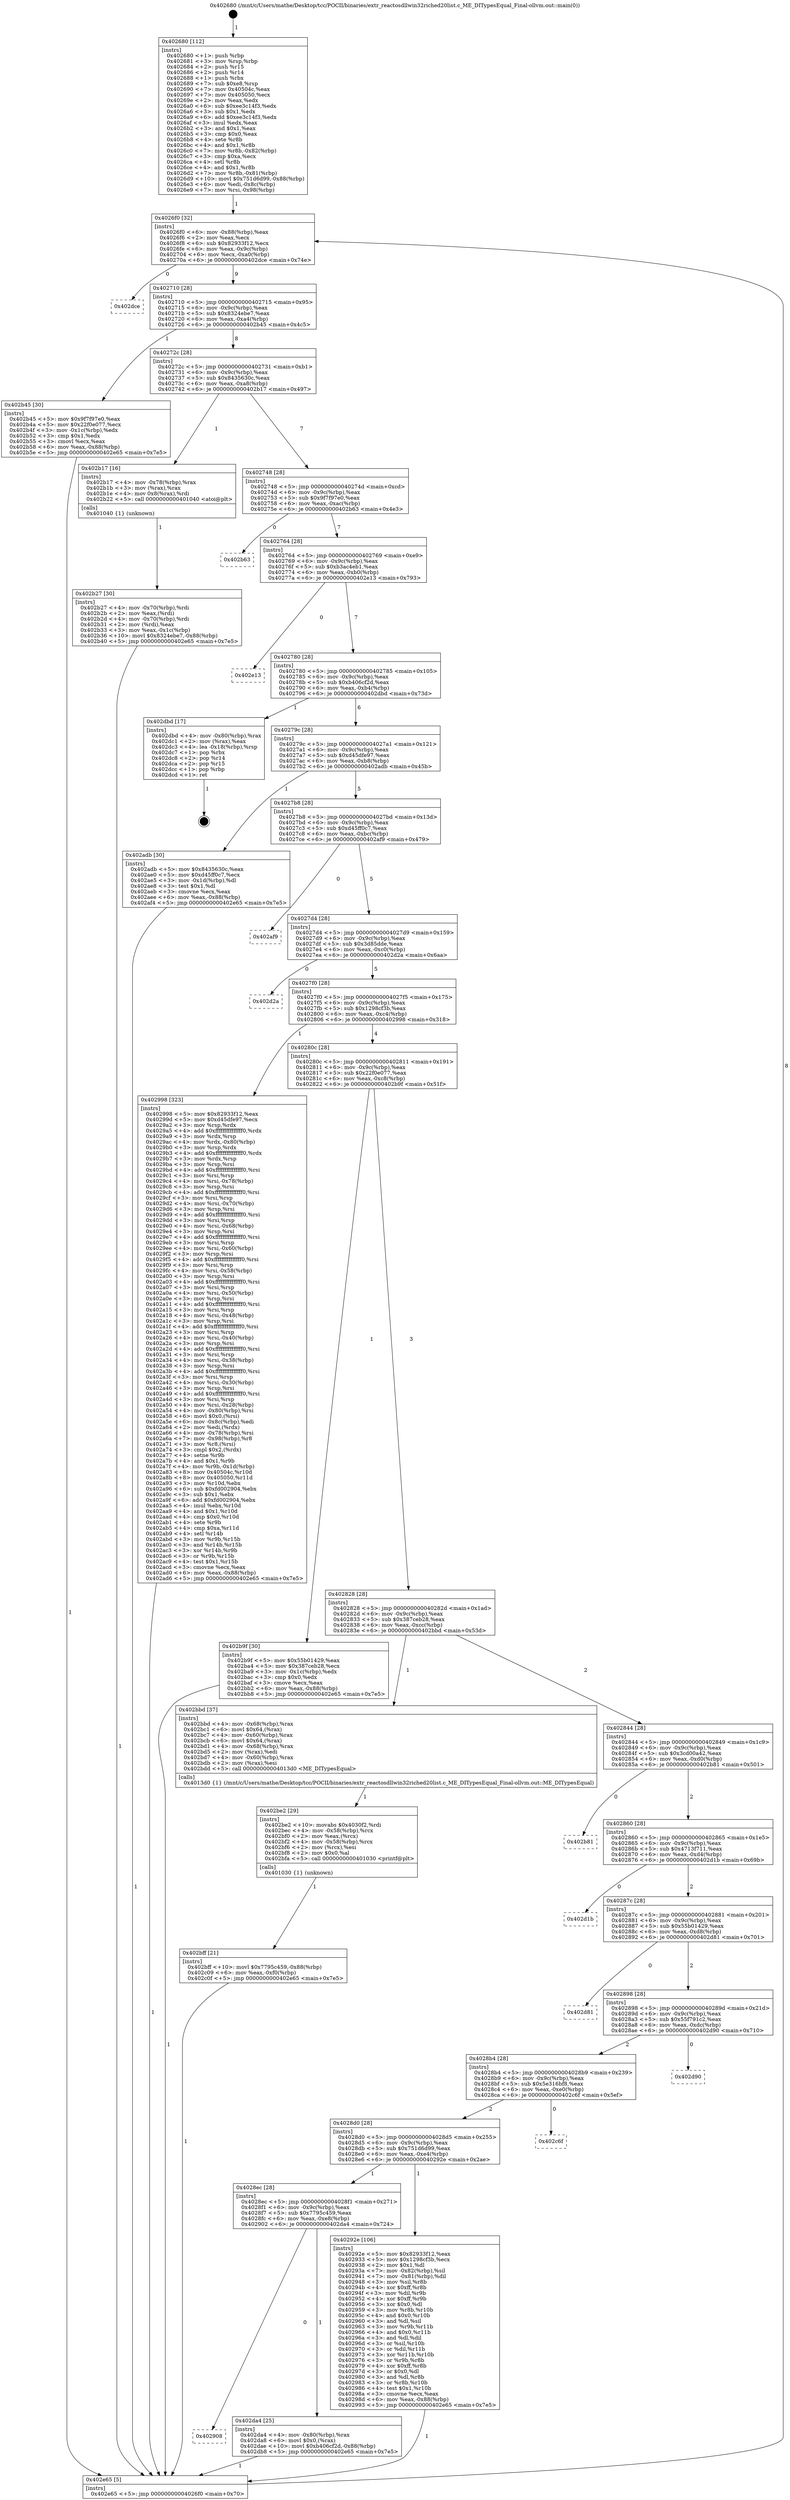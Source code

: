 digraph "0x402680" {
  label = "0x402680 (/mnt/c/Users/mathe/Desktop/tcc/POCII/binaries/extr_reactosdllwin32riched20list.c_ME_DITypesEqual_Final-ollvm.out::main(0))"
  labelloc = "t"
  node[shape=record]

  Entry [label="",width=0.3,height=0.3,shape=circle,fillcolor=black,style=filled]
  "0x4026f0" [label="{
     0x4026f0 [32]\l
     | [instrs]\l
     &nbsp;&nbsp;0x4026f0 \<+6\>: mov -0x88(%rbp),%eax\l
     &nbsp;&nbsp;0x4026f6 \<+2\>: mov %eax,%ecx\l
     &nbsp;&nbsp;0x4026f8 \<+6\>: sub $0x82933f12,%ecx\l
     &nbsp;&nbsp;0x4026fe \<+6\>: mov %eax,-0x9c(%rbp)\l
     &nbsp;&nbsp;0x402704 \<+6\>: mov %ecx,-0xa0(%rbp)\l
     &nbsp;&nbsp;0x40270a \<+6\>: je 0000000000402dce \<main+0x74e\>\l
  }"]
  "0x402dce" [label="{
     0x402dce\l
  }", style=dashed]
  "0x402710" [label="{
     0x402710 [28]\l
     | [instrs]\l
     &nbsp;&nbsp;0x402710 \<+5\>: jmp 0000000000402715 \<main+0x95\>\l
     &nbsp;&nbsp;0x402715 \<+6\>: mov -0x9c(%rbp),%eax\l
     &nbsp;&nbsp;0x40271b \<+5\>: sub $0x8324ebe7,%eax\l
     &nbsp;&nbsp;0x402720 \<+6\>: mov %eax,-0xa4(%rbp)\l
     &nbsp;&nbsp;0x402726 \<+6\>: je 0000000000402b45 \<main+0x4c5\>\l
  }"]
  Exit [label="",width=0.3,height=0.3,shape=circle,fillcolor=black,style=filled,peripheries=2]
  "0x402b45" [label="{
     0x402b45 [30]\l
     | [instrs]\l
     &nbsp;&nbsp;0x402b45 \<+5\>: mov $0x9f7f97e0,%eax\l
     &nbsp;&nbsp;0x402b4a \<+5\>: mov $0x22f0e077,%ecx\l
     &nbsp;&nbsp;0x402b4f \<+3\>: mov -0x1c(%rbp),%edx\l
     &nbsp;&nbsp;0x402b52 \<+3\>: cmp $0x1,%edx\l
     &nbsp;&nbsp;0x402b55 \<+3\>: cmovl %ecx,%eax\l
     &nbsp;&nbsp;0x402b58 \<+6\>: mov %eax,-0x88(%rbp)\l
     &nbsp;&nbsp;0x402b5e \<+5\>: jmp 0000000000402e65 \<main+0x7e5\>\l
  }"]
  "0x40272c" [label="{
     0x40272c [28]\l
     | [instrs]\l
     &nbsp;&nbsp;0x40272c \<+5\>: jmp 0000000000402731 \<main+0xb1\>\l
     &nbsp;&nbsp;0x402731 \<+6\>: mov -0x9c(%rbp),%eax\l
     &nbsp;&nbsp;0x402737 \<+5\>: sub $0x8435630c,%eax\l
     &nbsp;&nbsp;0x40273c \<+6\>: mov %eax,-0xa8(%rbp)\l
     &nbsp;&nbsp;0x402742 \<+6\>: je 0000000000402b17 \<main+0x497\>\l
  }"]
  "0x402908" [label="{
     0x402908\l
  }", style=dashed]
  "0x402b17" [label="{
     0x402b17 [16]\l
     | [instrs]\l
     &nbsp;&nbsp;0x402b17 \<+4\>: mov -0x78(%rbp),%rax\l
     &nbsp;&nbsp;0x402b1b \<+3\>: mov (%rax),%rax\l
     &nbsp;&nbsp;0x402b1e \<+4\>: mov 0x8(%rax),%rdi\l
     &nbsp;&nbsp;0x402b22 \<+5\>: call 0000000000401040 \<atoi@plt\>\l
     | [calls]\l
     &nbsp;&nbsp;0x401040 \{1\} (unknown)\l
  }"]
  "0x402748" [label="{
     0x402748 [28]\l
     | [instrs]\l
     &nbsp;&nbsp;0x402748 \<+5\>: jmp 000000000040274d \<main+0xcd\>\l
     &nbsp;&nbsp;0x40274d \<+6\>: mov -0x9c(%rbp),%eax\l
     &nbsp;&nbsp;0x402753 \<+5\>: sub $0x9f7f97e0,%eax\l
     &nbsp;&nbsp;0x402758 \<+6\>: mov %eax,-0xac(%rbp)\l
     &nbsp;&nbsp;0x40275e \<+6\>: je 0000000000402b63 \<main+0x4e3\>\l
  }"]
  "0x402da4" [label="{
     0x402da4 [25]\l
     | [instrs]\l
     &nbsp;&nbsp;0x402da4 \<+4\>: mov -0x80(%rbp),%rax\l
     &nbsp;&nbsp;0x402da8 \<+6\>: movl $0x0,(%rax)\l
     &nbsp;&nbsp;0x402dae \<+10\>: movl $0xb406cf2d,-0x88(%rbp)\l
     &nbsp;&nbsp;0x402db8 \<+5\>: jmp 0000000000402e65 \<main+0x7e5\>\l
  }"]
  "0x402b63" [label="{
     0x402b63\l
  }", style=dashed]
  "0x402764" [label="{
     0x402764 [28]\l
     | [instrs]\l
     &nbsp;&nbsp;0x402764 \<+5\>: jmp 0000000000402769 \<main+0xe9\>\l
     &nbsp;&nbsp;0x402769 \<+6\>: mov -0x9c(%rbp),%eax\l
     &nbsp;&nbsp;0x40276f \<+5\>: sub $0xb3ac4eb1,%eax\l
     &nbsp;&nbsp;0x402774 \<+6\>: mov %eax,-0xb0(%rbp)\l
     &nbsp;&nbsp;0x40277a \<+6\>: je 0000000000402e13 \<main+0x793\>\l
  }"]
  "0x402bff" [label="{
     0x402bff [21]\l
     | [instrs]\l
     &nbsp;&nbsp;0x402bff \<+10\>: movl $0x7795c459,-0x88(%rbp)\l
     &nbsp;&nbsp;0x402c09 \<+6\>: mov %eax,-0xf0(%rbp)\l
     &nbsp;&nbsp;0x402c0f \<+5\>: jmp 0000000000402e65 \<main+0x7e5\>\l
  }"]
  "0x402e13" [label="{
     0x402e13\l
  }", style=dashed]
  "0x402780" [label="{
     0x402780 [28]\l
     | [instrs]\l
     &nbsp;&nbsp;0x402780 \<+5\>: jmp 0000000000402785 \<main+0x105\>\l
     &nbsp;&nbsp;0x402785 \<+6\>: mov -0x9c(%rbp),%eax\l
     &nbsp;&nbsp;0x40278b \<+5\>: sub $0xb406cf2d,%eax\l
     &nbsp;&nbsp;0x402790 \<+6\>: mov %eax,-0xb4(%rbp)\l
     &nbsp;&nbsp;0x402796 \<+6\>: je 0000000000402dbd \<main+0x73d\>\l
  }"]
  "0x402be2" [label="{
     0x402be2 [29]\l
     | [instrs]\l
     &nbsp;&nbsp;0x402be2 \<+10\>: movabs $0x4030f2,%rdi\l
     &nbsp;&nbsp;0x402bec \<+4\>: mov -0x58(%rbp),%rcx\l
     &nbsp;&nbsp;0x402bf0 \<+2\>: mov %eax,(%rcx)\l
     &nbsp;&nbsp;0x402bf2 \<+4\>: mov -0x58(%rbp),%rcx\l
     &nbsp;&nbsp;0x402bf6 \<+2\>: mov (%rcx),%esi\l
     &nbsp;&nbsp;0x402bf8 \<+2\>: mov $0x0,%al\l
     &nbsp;&nbsp;0x402bfa \<+5\>: call 0000000000401030 \<printf@plt\>\l
     | [calls]\l
     &nbsp;&nbsp;0x401030 \{1\} (unknown)\l
  }"]
  "0x402dbd" [label="{
     0x402dbd [17]\l
     | [instrs]\l
     &nbsp;&nbsp;0x402dbd \<+4\>: mov -0x80(%rbp),%rax\l
     &nbsp;&nbsp;0x402dc1 \<+2\>: mov (%rax),%eax\l
     &nbsp;&nbsp;0x402dc3 \<+4\>: lea -0x18(%rbp),%rsp\l
     &nbsp;&nbsp;0x402dc7 \<+1\>: pop %rbx\l
     &nbsp;&nbsp;0x402dc8 \<+2\>: pop %r14\l
     &nbsp;&nbsp;0x402dca \<+2\>: pop %r15\l
     &nbsp;&nbsp;0x402dcc \<+1\>: pop %rbp\l
     &nbsp;&nbsp;0x402dcd \<+1\>: ret\l
  }"]
  "0x40279c" [label="{
     0x40279c [28]\l
     | [instrs]\l
     &nbsp;&nbsp;0x40279c \<+5\>: jmp 00000000004027a1 \<main+0x121\>\l
     &nbsp;&nbsp;0x4027a1 \<+6\>: mov -0x9c(%rbp),%eax\l
     &nbsp;&nbsp;0x4027a7 \<+5\>: sub $0xd45dfe97,%eax\l
     &nbsp;&nbsp;0x4027ac \<+6\>: mov %eax,-0xb8(%rbp)\l
     &nbsp;&nbsp;0x4027b2 \<+6\>: je 0000000000402adb \<main+0x45b\>\l
  }"]
  "0x402b27" [label="{
     0x402b27 [30]\l
     | [instrs]\l
     &nbsp;&nbsp;0x402b27 \<+4\>: mov -0x70(%rbp),%rdi\l
     &nbsp;&nbsp;0x402b2b \<+2\>: mov %eax,(%rdi)\l
     &nbsp;&nbsp;0x402b2d \<+4\>: mov -0x70(%rbp),%rdi\l
     &nbsp;&nbsp;0x402b31 \<+2\>: mov (%rdi),%eax\l
     &nbsp;&nbsp;0x402b33 \<+3\>: mov %eax,-0x1c(%rbp)\l
     &nbsp;&nbsp;0x402b36 \<+10\>: movl $0x8324ebe7,-0x88(%rbp)\l
     &nbsp;&nbsp;0x402b40 \<+5\>: jmp 0000000000402e65 \<main+0x7e5\>\l
  }"]
  "0x402adb" [label="{
     0x402adb [30]\l
     | [instrs]\l
     &nbsp;&nbsp;0x402adb \<+5\>: mov $0x8435630c,%eax\l
     &nbsp;&nbsp;0x402ae0 \<+5\>: mov $0xd45ff0c7,%ecx\l
     &nbsp;&nbsp;0x402ae5 \<+3\>: mov -0x1d(%rbp),%dl\l
     &nbsp;&nbsp;0x402ae8 \<+3\>: test $0x1,%dl\l
     &nbsp;&nbsp;0x402aeb \<+3\>: cmovne %ecx,%eax\l
     &nbsp;&nbsp;0x402aee \<+6\>: mov %eax,-0x88(%rbp)\l
     &nbsp;&nbsp;0x402af4 \<+5\>: jmp 0000000000402e65 \<main+0x7e5\>\l
  }"]
  "0x4027b8" [label="{
     0x4027b8 [28]\l
     | [instrs]\l
     &nbsp;&nbsp;0x4027b8 \<+5\>: jmp 00000000004027bd \<main+0x13d\>\l
     &nbsp;&nbsp;0x4027bd \<+6\>: mov -0x9c(%rbp),%eax\l
     &nbsp;&nbsp;0x4027c3 \<+5\>: sub $0xd45ff0c7,%eax\l
     &nbsp;&nbsp;0x4027c8 \<+6\>: mov %eax,-0xbc(%rbp)\l
     &nbsp;&nbsp;0x4027ce \<+6\>: je 0000000000402af9 \<main+0x479\>\l
  }"]
  "0x402680" [label="{
     0x402680 [112]\l
     | [instrs]\l
     &nbsp;&nbsp;0x402680 \<+1\>: push %rbp\l
     &nbsp;&nbsp;0x402681 \<+3\>: mov %rsp,%rbp\l
     &nbsp;&nbsp;0x402684 \<+2\>: push %r15\l
     &nbsp;&nbsp;0x402686 \<+2\>: push %r14\l
     &nbsp;&nbsp;0x402688 \<+1\>: push %rbx\l
     &nbsp;&nbsp;0x402689 \<+7\>: sub $0xe8,%rsp\l
     &nbsp;&nbsp;0x402690 \<+7\>: mov 0x40504c,%eax\l
     &nbsp;&nbsp;0x402697 \<+7\>: mov 0x405050,%ecx\l
     &nbsp;&nbsp;0x40269e \<+2\>: mov %eax,%edx\l
     &nbsp;&nbsp;0x4026a0 \<+6\>: sub $0xee3c14f3,%edx\l
     &nbsp;&nbsp;0x4026a6 \<+3\>: sub $0x1,%edx\l
     &nbsp;&nbsp;0x4026a9 \<+6\>: add $0xee3c14f3,%edx\l
     &nbsp;&nbsp;0x4026af \<+3\>: imul %edx,%eax\l
     &nbsp;&nbsp;0x4026b2 \<+3\>: and $0x1,%eax\l
     &nbsp;&nbsp;0x4026b5 \<+3\>: cmp $0x0,%eax\l
     &nbsp;&nbsp;0x4026b8 \<+4\>: sete %r8b\l
     &nbsp;&nbsp;0x4026bc \<+4\>: and $0x1,%r8b\l
     &nbsp;&nbsp;0x4026c0 \<+7\>: mov %r8b,-0x82(%rbp)\l
     &nbsp;&nbsp;0x4026c7 \<+3\>: cmp $0xa,%ecx\l
     &nbsp;&nbsp;0x4026ca \<+4\>: setl %r8b\l
     &nbsp;&nbsp;0x4026ce \<+4\>: and $0x1,%r8b\l
     &nbsp;&nbsp;0x4026d2 \<+7\>: mov %r8b,-0x81(%rbp)\l
     &nbsp;&nbsp;0x4026d9 \<+10\>: movl $0x751d6d99,-0x88(%rbp)\l
     &nbsp;&nbsp;0x4026e3 \<+6\>: mov %edi,-0x8c(%rbp)\l
     &nbsp;&nbsp;0x4026e9 \<+7\>: mov %rsi,-0x98(%rbp)\l
  }"]
  "0x402af9" [label="{
     0x402af9\l
  }", style=dashed]
  "0x4027d4" [label="{
     0x4027d4 [28]\l
     | [instrs]\l
     &nbsp;&nbsp;0x4027d4 \<+5\>: jmp 00000000004027d9 \<main+0x159\>\l
     &nbsp;&nbsp;0x4027d9 \<+6\>: mov -0x9c(%rbp),%eax\l
     &nbsp;&nbsp;0x4027df \<+5\>: sub $0x3d85dde,%eax\l
     &nbsp;&nbsp;0x4027e4 \<+6\>: mov %eax,-0xc0(%rbp)\l
     &nbsp;&nbsp;0x4027ea \<+6\>: je 0000000000402d2a \<main+0x6aa\>\l
  }"]
  "0x402e65" [label="{
     0x402e65 [5]\l
     | [instrs]\l
     &nbsp;&nbsp;0x402e65 \<+5\>: jmp 00000000004026f0 \<main+0x70\>\l
  }"]
  "0x402d2a" [label="{
     0x402d2a\l
  }", style=dashed]
  "0x4027f0" [label="{
     0x4027f0 [28]\l
     | [instrs]\l
     &nbsp;&nbsp;0x4027f0 \<+5\>: jmp 00000000004027f5 \<main+0x175\>\l
     &nbsp;&nbsp;0x4027f5 \<+6\>: mov -0x9c(%rbp),%eax\l
     &nbsp;&nbsp;0x4027fb \<+5\>: sub $0x1298cf3b,%eax\l
     &nbsp;&nbsp;0x402800 \<+6\>: mov %eax,-0xc4(%rbp)\l
     &nbsp;&nbsp;0x402806 \<+6\>: je 0000000000402998 \<main+0x318\>\l
  }"]
  "0x4028ec" [label="{
     0x4028ec [28]\l
     | [instrs]\l
     &nbsp;&nbsp;0x4028ec \<+5\>: jmp 00000000004028f1 \<main+0x271\>\l
     &nbsp;&nbsp;0x4028f1 \<+6\>: mov -0x9c(%rbp),%eax\l
     &nbsp;&nbsp;0x4028f7 \<+5\>: sub $0x7795c459,%eax\l
     &nbsp;&nbsp;0x4028fc \<+6\>: mov %eax,-0xe8(%rbp)\l
     &nbsp;&nbsp;0x402902 \<+6\>: je 0000000000402da4 \<main+0x724\>\l
  }"]
  "0x402998" [label="{
     0x402998 [323]\l
     | [instrs]\l
     &nbsp;&nbsp;0x402998 \<+5\>: mov $0x82933f12,%eax\l
     &nbsp;&nbsp;0x40299d \<+5\>: mov $0xd45dfe97,%ecx\l
     &nbsp;&nbsp;0x4029a2 \<+3\>: mov %rsp,%rdx\l
     &nbsp;&nbsp;0x4029a5 \<+4\>: add $0xfffffffffffffff0,%rdx\l
     &nbsp;&nbsp;0x4029a9 \<+3\>: mov %rdx,%rsp\l
     &nbsp;&nbsp;0x4029ac \<+4\>: mov %rdx,-0x80(%rbp)\l
     &nbsp;&nbsp;0x4029b0 \<+3\>: mov %rsp,%rdx\l
     &nbsp;&nbsp;0x4029b3 \<+4\>: add $0xfffffffffffffff0,%rdx\l
     &nbsp;&nbsp;0x4029b7 \<+3\>: mov %rdx,%rsp\l
     &nbsp;&nbsp;0x4029ba \<+3\>: mov %rsp,%rsi\l
     &nbsp;&nbsp;0x4029bd \<+4\>: add $0xfffffffffffffff0,%rsi\l
     &nbsp;&nbsp;0x4029c1 \<+3\>: mov %rsi,%rsp\l
     &nbsp;&nbsp;0x4029c4 \<+4\>: mov %rsi,-0x78(%rbp)\l
     &nbsp;&nbsp;0x4029c8 \<+3\>: mov %rsp,%rsi\l
     &nbsp;&nbsp;0x4029cb \<+4\>: add $0xfffffffffffffff0,%rsi\l
     &nbsp;&nbsp;0x4029cf \<+3\>: mov %rsi,%rsp\l
     &nbsp;&nbsp;0x4029d2 \<+4\>: mov %rsi,-0x70(%rbp)\l
     &nbsp;&nbsp;0x4029d6 \<+3\>: mov %rsp,%rsi\l
     &nbsp;&nbsp;0x4029d9 \<+4\>: add $0xfffffffffffffff0,%rsi\l
     &nbsp;&nbsp;0x4029dd \<+3\>: mov %rsi,%rsp\l
     &nbsp;&nbsp;0x4029e0 \<+4\>: mov %rsi,-0x68(%rbp)\l
     &nbsp;&nbsp;0x4029e4 \<+3\>: mov %rsp,%rsi\l
     &nbsp;&nbsp;0x4029e7 \<+4\>: add $0xfffffffffffffff0,%rsi\l
     &nbsp;&nbsp;0x4029eb \<+3\>: mov %rsi,%rsp\l
     &nbsp;&nbsp;0x4029ee \<+4\>: mov %rsi,-0x60(%rbp)\l
     &nbsp;&nbsp;0x4029f2 \<+3\>: mov %rsp,%rsi\l
     &nbsp;&nbsp;0x4029f5 \<+4\>: add $0xfffffffffffffff0,%rsi\l
     &nbsp;&nbsp;0x4029f9 \<+3\>: mov %rsi,%rsp\l
     &nbsp;&nbsp;0x4029fc \<+4\>: mov %rsi,-0x58(%rbp)\l
     &nbsp;&nbsp;0x402a00 \<+3\>: mov %rsp,%rsi\l
     &nbsp;&nbsp;0x402a03 \<+4\>: add $0xfffffffffffffff0,%rsi\l
     &nbsp;&nbsp;0x402a07 \<+3\>: mov %rsi,%rsp\l
     &nbsp;&nbsp;0x402a0a \<+4\>: mov %rsi,-0x50(%rbp)\l
     &nbsp;&nbsp;0x402a0e \<+3\>: mov %rsp,%rsi\l
     &nbsp;&nbsp;0x402a11 \<+4\>: add $0xfffffffffffffff0,%rsi\l
     &nbsp;&nbsp;0x402a15 \<+3\>: mov %rsi,%rsp\l
     &nbsp;&nbsp;0x402a18 \<+4\>: mov %rsi,-0x48(%rbp)\l
     &nbsp;&nbsp;0x402a1c \<+3\>: mov %rsp,%rsi\l
     &nbsp;&nbsp;0x402a1f \<+4\>: add $0xfffffffffffffff0,%rsi\l
     &nbsp;&nbsp;0x402a23 \<+3\>: mov %rsi,%rsp\l
     &nbsp;&nbsp;0x402a26 \<+4\>: mov %rsi,-0x40(%rbp)\l
     &nbsp;&nbsp;0x402a2a \<+3\>: mov %rsp,%rsi\l
     &nbsp;&nbsp;0x402a2d \<+4\>: add $0xfffffffffffffff0,%rsi\l
     &nbsp;&nbsp;0x402a31 \<+3\>: mov %rsi,%rsp\l
     &nbsp;&nbsp;0x402a34 \<+4\>: mov %rsi,-0x38(%rbp)\l
     &nbsp;&nbsp;0x402a38 \<+3\>: mov %rsp,%rsi\l
     &nbsp;&nbsp;0x402a3b \<+4\>: add $0xfffffffffffffff0,%rsi\l
     &nbsp;&nbsp;0x402a3f \<+3\>: mov %rsi,%rsp\l
     &nbsp;&nbsp;0x402a42 \<+4\>: mov %rsi,-0x30(%rbp)\l
     &nbsp;&nbsp;0x402a46 \<+3\>: mov %rsp,%rsi\l
     &nbsp;&nbsp;0x402a49 \<+4\>: add $0xfffffffffffffff0,%rsi\l
     &nbsp;&nbsp;0x402a4d \<+3\>: mov %rsi,%rsp\l
     &nbsp;&nbsp;0x402a50 \<+4\>: mov %rsi,-0x28(%rbp)\l
     &nbsp;&nbsp;0x402a54 \<+4\>: mov -0x80(%rbp),%rsi\l
     &nbsp;&nbsp;0x402a58 \<+6\>: movl $0x0,(%rsi)\l
     &nbsp;&nbsp;0x402a5e \<+6\>: mov -0x8c(%rbp),%edi\l
     &nbsp;&nbsp;0x402a64 \<+2\>: mov %edi,(%rdx)\l
     &nbsp;&nbsp;0x402a66 \<+4\>: mov -0x78(%rbp),%rsi\l
     &nbsp;&nbsp;0x402a6a \<+7\>: mov -0x98(%rbp),%r8\l
     &nbsp;&nbsp;0x402a71 \<+3\>: mov %r8,(%rsi)\l
     &nbsp;&nbsp;0x402a74 \<+3\>: cmpl $0x2,(%rdx)\l
     &nbsp;&nbsp;0x402a77 \<+4\>: setne %r9b\l
     &nbsp;&nbsp;0x402a7b \<+4\>: and $0x1,%r9b\l
     &nbsp;&nbsp;0x402a7f \<+4\>: mov %r9b,-0x1d(%rbp)\l
     &nbsp;&nbsp;0x402a83 \<+8\>: mov 0x40504c,%r10d\l
     &nbsp;&nbsp;0x402a8b \<+8\>: mov 0x405050,%r11d\l
     &nbsp;&nbsp;0x402a93 \<+3\>: mov %r10d,%ebx\l
     &nbsp;&nbsp;0x402a96 \<+6\>: sub $0xfd002904,%ebx\l
     &nbsp;&nbsp;0x402a9c \<+3\>: sub $0x1,%ebx\l
     &nbsp;&nbsp;0x402a9f \<+6\>: add $0xfd002904,%ebx\l
     &nbsp;&nbsp;0x402aa5 \<+4\>: imul %ebx,%r10d\l
     &nbsp;&nbsp;0x402aa9 \<+4\>: and $0x1,%r10d\l
     &nbsp;&nbsp;0x402aad \<+4\>: cmp $0x0,%r10d\l
     &nbsp;&nbsp;0x402ab1 \<+4\>: sete %r9b\l
     &nbsp;&nbsp;0x402ab5 \<+4\>: cmp $0xa,%r11d\l
     &nbsp;&nbsp;0x402ab9 \<+4\>: setl %r14b\l
     &nbsp;&nbsp;0x402abd \<+3\>: mov %r9b,%r15b\l
     &nbsp;&nbsp;0x402ac0 \<+3\>: and %r14b,%r15b\l
     &nbsp;&nbsp;0x402ac3 \<+3\>: xor %r14b,%r9b\l
     &nbsp;&nbsp;0x402ac6 \<+3\>: or %r9b,%r15b\l
     &nbsp;&nbsp;0x402ac9 \<+4\>: test $0x1,%r15b\l
     &nbsp;&nbsp;0x402acd \<+3\>: cmovne %ecx,%eax\l
     &nbsp;&nbsp;0x402ad0 \<+6\>: mov %eax,-0x88(%rbp)\l
     &nbsp;&nbsp;0x402ad6 \<+5\>: jmp 0000000000402e65 \<main+0x7e5\>\l
  }"]
  "0x40280c" [label="{
     0x40280c [28]\l
     | [instrs]\l
     &nbsp;&nbsp;0x40280c \<+5\>: jmp 0000000000402811 \<main+0x191\>\l
     &nbsp;&nbsp;0x402811 \<+6\>: mov -0x9c(%rbp),%eax\l
     &nbsp;&nbsp;0x402817 \<+5\>: sub $0x22f0e077,%eax\l
     &nbsp;&nbsp;0x40281c \<+6\>: mov %eax,-0xc8(%rbp)\l
     &nbsp;&nbsp;0x402822 \<+6\>: je 0000000000402b9f \<main+0x51f\>\l
  }"]
  "0x40292e" [label="{
     0x40292e [106]\l
     | [instrs]\l
     &nbsp;&nbsp;0x40292e \<+5\>: mov $0x82933f12,%eax\l
     &nbsp;&nbsp;0x402933 \<+5\>: mov $0x1298cf3b,%ecx\l
     &nbsp;&nbsp;0x402938 \<+2\>: mov $0x1,%dl\l
     &nbsp;&nbsp;0x40293a \<+7\>: mov -0x82(%rbp),%sil\l
     &nbsp;&nbsp;0x402941 \<+7\>: mov -0x81(%rbp),%dil\l
     &nbsp;&nbsp;0x402948 \<+3\>: mov %sil,%r8b\l
     &nbsp;&nbsp;0x40294b \<+4\>: xor $0xff,%r8b\l
     &nbsp;&nbsp;0x40294f \<+3\>: mov %dil,%r9b\l
     &nbsp;&nbsp;0x402952 \<+4\>: xor $0xff,%r9b\l
     &nbsp;&nbsp;0x402956 \<+3\>: xor $0x0,%dl\l
     &nbsp;&nbsp;0x402959 \<+3\>: mov %r8b,%r10b\l
     &nbsp;&nbsp;0x40295c \<+4\>: and $0x0,%r10b\l
     &nbsp;&nbsp;0x402960 \<+3\>: and %dl,%sil\l
     &nbsp;&nbsp;0x402963 \<+3\>: mov %r9b,%r11b\l
     &nbsp;&nbsp;0x402966 \<+4\>: and $0x0,%r11b\l
     &nbsp;&nbsp;0x40296a \<+3\>: and %dl,%dil\l
     &nbsp;&nbsp;0x40296d \<+3\>: or %sil,%r10b\l
     &nbsp;&nbsp;0x402970 \<+3\>: or %dil,%r11b\l
     &nbsp;&nbsp;0x402973 \<+3\>: xor %r11b,%r10b\l
     &nbsp;&nbsp;0x402976 \<+3\>: or %r9b,%r8b\l
     &nbsp;&nbsp;0x402979 \<+4\>: xor $0xff,%r8b\l
     &nbsp;&nbsp;0x40297d \<+3\>: or $0x0,%dl\l
     &nbsp;&nbsp;0x402980 \<+3\>: and %dl,%r8b\l
     &nbsp;&nbsp;0x402983 \<+3\>: or %r8b,%r10b\l
     &nbsp;&nbsp;0x402986 \<+4\>: test $0x1,%r10b\l
     &nbsp;&nbsp;0x40298a \<+3\>: cmovne %ecx,%eax\l
     &nbsp;&nbsp;0x40298d \<+6\>: mov %eax,-0x88(%rbp)\l
     &nbsp;&nbsp;0x402993 \<+5\>: jmp 0000000000402e65 \<main+0x7e5\>\l
  }"]
  "0x402b9f" [label="{
     0x402b9f [30]\l
     | [instrs]\l
     &nbsp;&nbsp;0x402b9f \<+5\>: mov $0x55b01429,%eax\l
     &nbsp;&nbsp;0x402ba4 \<+5\>: mov $0x387ceb28,%ecx\l
     &nbsp;&nbsp;0x402ba9 \<+3\>: mov -0x1c(%rbp),%edx\l
     &nbsp;&nbsp;0x402bac \<+3\>: cmp $0x0,%edx\l
     &nbsp;&nbsp;0x402baf \<+3\>: cmove %ecx,%eax\l
     &nbsp;&nbsp;0x402bb2 \<+6\>: mov %eax,-0x88(%rbp)\l
     &nbsp;&nbsp;0x402bb8 \<+5\>: jmp 0000000000402e65 \<main+0x7e5\>\l
  }"]
  "0x402828" [label="{
     0x402828 [28]\l
     | [instrs]\l
     &nbsp;&nbsp;0x402828 \<+5\>: jmp 000000000040282d \<main+0x1ad\>\l
     &nbsp;&nbsp;0x40282d \<+6\>: mov -0x9c(%rbp),%eax\l
     &nbsp;&nbsp;0x402833 \<+5\>: sub $0x387ceb28,%eax\l
     &nbsp;&nbsp;0x402838 \<+6\>: mov %eax,-0xcc(%rbp)\l
     &nbsp;&nbsp;0x40283e \<+6\>: je 0000000000402bbd \<main+0x53d\>\l
  }"]
  "0x4028d0" [label="{
     0x4028d0 [28]\l
     | [instrs]\l
     &nbsp;&nbsp;0x4028d0 \<+5\>: jmp 00000000004028d5 \<main+0x255\>\l
     &nbsp;&nbsp;0x4028d5 \<+6\>: mov -0x9c(%rbp),%eax\l
     &nbsp;&nbsp;0x4028db \<+5\>: sub $0x751d6d99,%eax\l
     &nbsp;&nbsp;0x4028e0 \<+6\>: mov %eax,-0xe4(%rbp)\l
     &nbsp;&nbsp;0x4028e6 \<+6\>: je 000000000040292e \<main+0x2ae\>\l
  }"]
  "0x402bbd" [label="{
     0x402bbd [37]\l
     | [instrs]\l
     &nbsp;&nbsp;0x402bbd \<+4\>: mov -0x68(%rbp),%rax\l
     &nbsp;&nbsp;0x402bc1 \<+6\>: movl $0x64,(%rax)\l
     &nbsp;&nbsp;0x402bc7 \<+4\>: mov -0x60(%rbp),%rax\l
     &nbsp;&nbsp;0x402bcb \<+6\>: movl $0x64,(%rax)\l
     &nbsp;&nbsp;0x402bd1 \<+4\>: mov -0x68(%rbp),%rax\l
     &nbsp;&nbsp;0x402bd5 \<+2\>: mov (%rax),%edi\l
     &nbsp;&nbsp;0x402bd7 \<+4\>: mov -0x60(%rbp),%rax\l
     &nbsp;&nbsp;0x402bdb \<+2\>: mov (%rax),%esi\l
     &nbsp;&nbsp;0x402bdd \<+5\>: call 00000000004013d0 \<ME_DITypesEqual\>\l
     | [calls]\l
     &nbsp;&nbsp;0x4013d0 \{1\} (/mnt/c/Users/mathe/Desktop/tcc/POCII/binaries/extr_reactosdllwin32riched20list.c_ME_DITypesEqual_Final-ollvm.out::ME_DITypesEqual)\l
  }"]
  "0x402844" [label="{
     0x402844 [28]\l
     | [instrs]\l
     &nbsp;&nbsp;0x402844 \<+5\>: jmp 0000000000402849 \<main+0x1c9\>\l
     &nbsp;&nbsp;0x402849 \<+6\>: mov -0x9c(%rbp),%eax\l
     &nbsp;&nbsp;0x40284f \<+5\>: sub $0x3cd00a42,%eax\l
     &nbsp;&nbsp;0x402854 \<+6\>: mov %eax,-0xd0(%rbp)\l
     &nbsp;&nbsp;0x40285a \<+6\>: je 0000000000402b81 \<main+0x501\>\l
  }"]
  "0x402c6f" [label="{
     0x402c6f\l
  }", style=dashed]
  "0x402b81" [label="{
     0x402b81\l
  }", style=dashed]
  "0x402860" [label="{
     0x402860 [28]\l
     | [instrs]\l
     &nbsp;&nbsp;0x402860 \<+5\>: jmp 0000000000402865 \<main+0x1e5\>\l
     &nbsp;&nbsp;0x402865 \<+6\>: mov -0x9c(%rbp),%eax\l
     &nbsp;&nbsp;0x40286b \<+5\>: sub $0x4713f711,%eax\l
     &nbsp;&nbsp;0x402870 \<+6\>: mov %eax,-0xd4(%rbp)\l
     &nbsp;&nbsp;0x402876 \<+6\>: je 0000000000402d1b \<main+0x69b\>\l
  }"]
  "0x4028b4" [label="{
     0x4028b4 [28]\l
     | [instrs]\l
     &nbsp;&nbsp;0x4028b4 \<+5\>: jmp 00000000004028b9 \<main+0x239\>\l
     &nbsp;&nbsp;0x4028b9 \<+6\>: mov -0x9c(%rbp),%eax\l
     &nbsp;&nbsp;0x4028bf \<+5\>: sub $0x5e316bf8,%eax\l
     &nbsp;&nbsp;0x4028c4 \<+6\>: mov %eax,-0xe0(%rbp)\l
     &nbsp;&nbsp;0x4028ca \<+6\>: je 0000000000402c6f \<main+0x5ef\>\l
  }"]
  "0x402d1b" [label="{
     0x402d1b\l
  }", style=dashed]
  "0x40287c" [label="{
     0x40287c [28]\l
     | [instrs]\l
     &nbsp;&nbsp;0x40287c \<+5\>: jmp 0000000000402881 \<main+0x201\>\l
     &nbsp;&nbsp;0x402881 \<+6\>: mov -0x9c(%rbp),%eax\l
     &nbsp;&nbsp;0x402887 \<+5\>: sub $0x55b01429,%eax\l
     &nbsp;&nbsp;0x40288c \<+6\>: mov %eax,-0xd8(%rbp)\l
     &nbsp;&nbsp;0x402892 \<+6\>: je 0000000000402d81 \<main+0x701\>\l
  }"]
  "0x402d90" [label="{
     0x402d90\l
  }", style=dashed]
  "0x402d81" [label="{
     0x402d81\l
  }", style=dashed]
  "0x402898" [label="{
     0x402898 [28]\l
     | [instrs]\l
     &nbsp;&nbsp;0x402898 \<+5\>: jmp 000000000040289d \<main+0x21d\>\l
     &nbsp;&nbsp;0x40289d \<+6\>: mov -0x9c(%rbp),%eax\l
     &nbsp;&nbsp;0x4028a3 \<+5\>: sub $0x55f791c2,%eax\l
     &nbsp;&nbsp;0x4028a8 \<+6\>: mov %eax,-0xdc(%rbp)\l
     &nbsp;&nbsp;0x4028ae \<+6\>: je 0000000000402d90 \<main+0x710\>\l
  }"]
  Entry -> "0x402680" [label=" 1"]
  "0x4026f0" -> "0x402dce" [label=" 0"]
  "0x4026f0" -> "0x402710" [label=" 9"]
  "0x402dbd" -> Exit [label=" 1"]
  "0x402710" -> "0x402b45" [label=" 1"]
  "0x402710" -> "0x40272c" [label=" 8"]
  "0x402da4" -> "0x402e65" [label=" 1"]
  "0x40272c" -> "0x402b17" [label=" 1"]
  "0x40272c" -> "0x402748" [label=" 7"]
  "0x4028ec" -> "0x402908" [label=" 0"]
  "0x402748" -> "0x402b63" [label=" 0"]
  "0x402748" -> "0x402764" [label=" 7"]
  "0x4028ec" -> "0x402da4" [label=" 1"]
  "0x402764" -> "0x402e13" [label=" 0"]
  "0x402764" -> "0x402780" [label=" 7"]
  "0x402bff" -> "0x402e65" [label=" 1"]
  "0x402780" -> "0x402dbd" [label=" 1"]
  "0x402780" -> "0x40279c" [label=" 6"]
  "0x402be2" -> "0x402bff" [label=" 1"]
  "0x40279c" -> "0x402adb" [label=" 1"]
  "0x40279c" -> "0x4027b8" [label=" 5"]
  "0x402bbd" -> "0x402be2" [label=" 1"]
  "0x4027b8" -> "0x402af9" [label=" 0"]
  "0x4027b8" -> "0x4027d4" [label=" 5"]
  "0x402b45" -> "0x402e65" [label=" 1"]
  "0x4027d4" -> "0x402d2a" [label=" 0"]
  "0x4027d4" -> "0x4027f0" [label=" 5"]
  "0x402b27" -> "0x402e65" [label=" 1"]
  "0x4027f0" -> "0x402998" [label=" 1"]
  "0x4027f0" -> "0x40280c" [label=" 4"]
  "0x402b17" -> "0x402b27" [label=" 1"]
  "0x40280c" -> "0x402b9f" [label=" 1"]
  "0x40280c" -> "0x402828" [label=" 3"]
  "0x402adb" -> "0x402e65" [label=" 1"]
  "0x402828" -> "0x402bbd" [label=" 1"]
  "0x402828" -> "0x402844" [label=" 2"]
  "0x402b9f" -> "0x402e65" [label=" 1"]
  "0x402844" -> "0x402b81" [label=" 0"]
  "0x402844" -> "0x402860" [label=" 2"]
  "0x402e65" -> "0x4026f0" [label=" 8"]
  "0x402860" -> "0x402d1b" [label=" 0"]
  "0x402860" -> "0x40287c" [label=" 2"]
  "0x40292e" -> "0x402e65" [label=" 1"]
  "0x40287c" -> "0x402d81" [label=" 0"]
  "0x40287c" -> "0x402898" [label=" 2"]
  "0x4028d0" -> "0x4028ec" [label=" 1"]
  "0x402898" -> "0x402d90" [label=" 0"]
  "0x402898" -> "0x4028b4" [label=" 2"]
  "0x402680" -> "0x4026f0" [label=" 1"]
  "0x4028b4" -> "0x402c6f" [label=" 0"]
  "0x4028b4" -> "0x4028d0" [label=" 2"]
  "0x402998" -> "0x402e65" [label=" 1"]
  "0x4028d0" -> "0x40292e" [label=" 1"]
}
